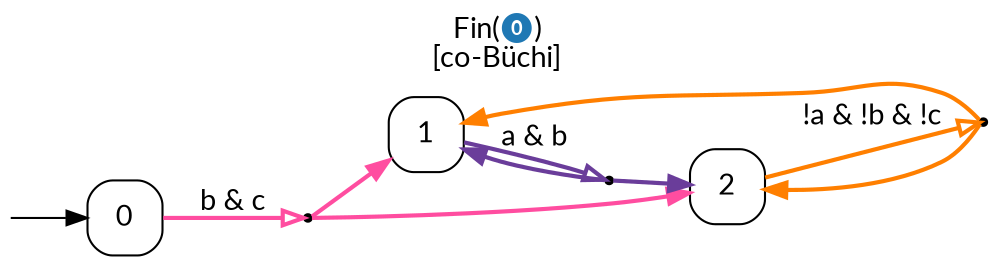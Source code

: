 digraph "" {
  rankdir=LR
  label=<Fin(<font color="#1F78B4">⓿</font>)<br/>[co-Büchi]>
  labelloc="t"
  node [shape="box",style="rounded",width="0.5"]
  fontname="Lato"
  node [fontname="Lato"]
  edge [fontname="Lato"]
  I [label="", style=invis, width=0]
  I -> 0
  0 [label=<0>]
  0 -> -1.1 [label=<b &amp; c>, style=bold, color="#FF4DA0", arrowhead=onormal]
  -1.1 [label=<>,shape=point,width=0.05,height=0.05]
  -1.1 -> 1 [style=bold, color="#FF4DA0"]
  -1.1 -> 2 [style=bold, color="#FF4DA0"]
  1 [label=<1>]
  1 -> -1.3 [label=<a &amp; b>, style=bold, color="#6A3D9A", arrowhead=onormal]
  -1.3 [label=<>,shape=point,width=0.05,height=0.05]
  -1.3 -> 1 [style=bold, color="#6A3D9A"]
  -1.3 -> 2 [style=bold, color="#6A3D9A"]
  2 [label=<2>]
  2 -> -1.2 [label=<!a &amp; !b &amp; !c>, style=bold, color="#FF7F00", arrowhead=onormal]
  -1.2 [label=<>,shape=point,width=0.05,height=0.05]
  -1.2 -> 1 [style=bold, color="#FF7F00"]
  -1.2 -> 2 [style=bold, color="#FF7F00"]
}
